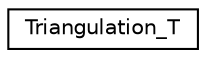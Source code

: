 digraph "Graphical Class Hierarchy"
{
  edge [fontname="Helvetica",fontsize="10",labelfontname="Helvetica",labelfontsize="10"];
  node [fontname="Helvetica",fontsize="10",shape=record];
  rankdir="LR";
  Node0 [label="Triangulation_T",height=0.2,width=0.4,color="black", fillcolor="white", style="filled",URL="$structTriangulation__T.html"];
}
